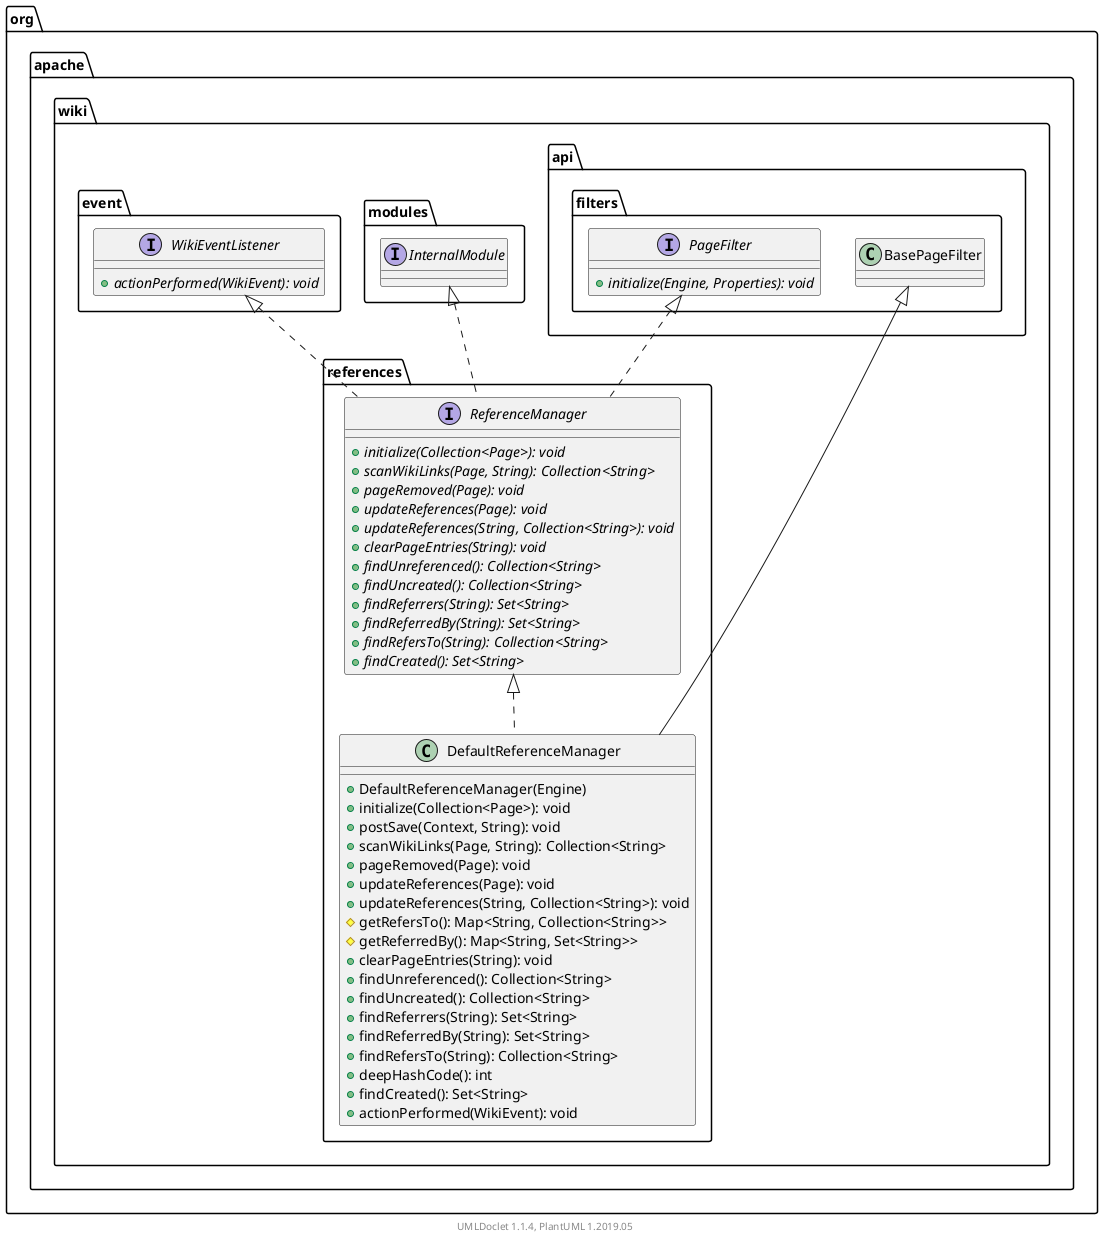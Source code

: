 @startuml

    namespace org.apache.wiki.references {

        interface ReferenceManager [[ReferenceManager.html]] {
            {abstract} +initialize(Collection<Page>): void
            {abstract} +scanWikiLinks(Page, String): Collection<String>
            {abstract} +pageRemoved(Page): void
            {abstract} +updateReferences(Page): void
            {abstract} +updateReferences(String, Collection<String>): void
            {abstract} +clearPageEntries(String): void
            {abstract} +findUnreferenced(): Collection<String>
            {abstract} +findUncreated(): Collection<String>
            {abstract} +findReferrers(String): Set<String>
            {abstract} +findReferredBy(String): Set<String>
            {abstract} +findRefersTo(String): Collection<String>
            {abstract} +findCreated(): Set<String>
        }

        class DefaultReferenceManager [[DefaultReferenceManager.html]] {
            +DefaultReferenceManager(Engine)
            +initialize(Collection<Page>): void
            +postSave(Context, String): void
            +scanWikiLinks(Page, String): Collection<String>
            +pageRemoved(Page): void
            +updateReferences(Page): void
            +updateReferences(String, Collection<String>): void
            #getRefersTo(): Map<String, Collection<String>>
            #getReferredBy(): Map<String, Set<String>>
            +clearPageEntries(String): void
            +findUnreferenced(): Collection<String>
            +findUncreated(): Collection<String>
            +findReferrers(String): Set<String>
            +findReferredBy(String): Set<String>
            +findRefersTo(String): Collection<String>
            +deepHashCode(): int
            +findCreated(): Set<String>
            +actionPerformed(WikiEvent): void
        }

        interface org.apache.wiki.api.filters.PageFilter {
            {abstract} +initialize(Engine, Properties): void
        }
        org.apache.wiki.api.filters.PageFilter <|.. ReferenceManager

        interface org.apache.wiki.modules.InternalModule
        org.apache.wiki.modules.InternalModule <|.. ReferenceManager

        interface org.apache.wiki.event.WikiEventListener {
            {abstract} +actionPerformed(WikiEvent): void
        }
        org.apache.wiki.event.WikiEventListener <|.. ReferenceManager

        class org.apache.wiki.api.filters.BasePageFilter
        org.apache.wiki.api.filters.BasePageFilter <|-- DefaultReferenceManager

        ReferenceManager <|.. DefaultReferenceManager

    }


    center footer UMLDoclet 1.1.4, PlantUML 1.2019.05
@enduml
